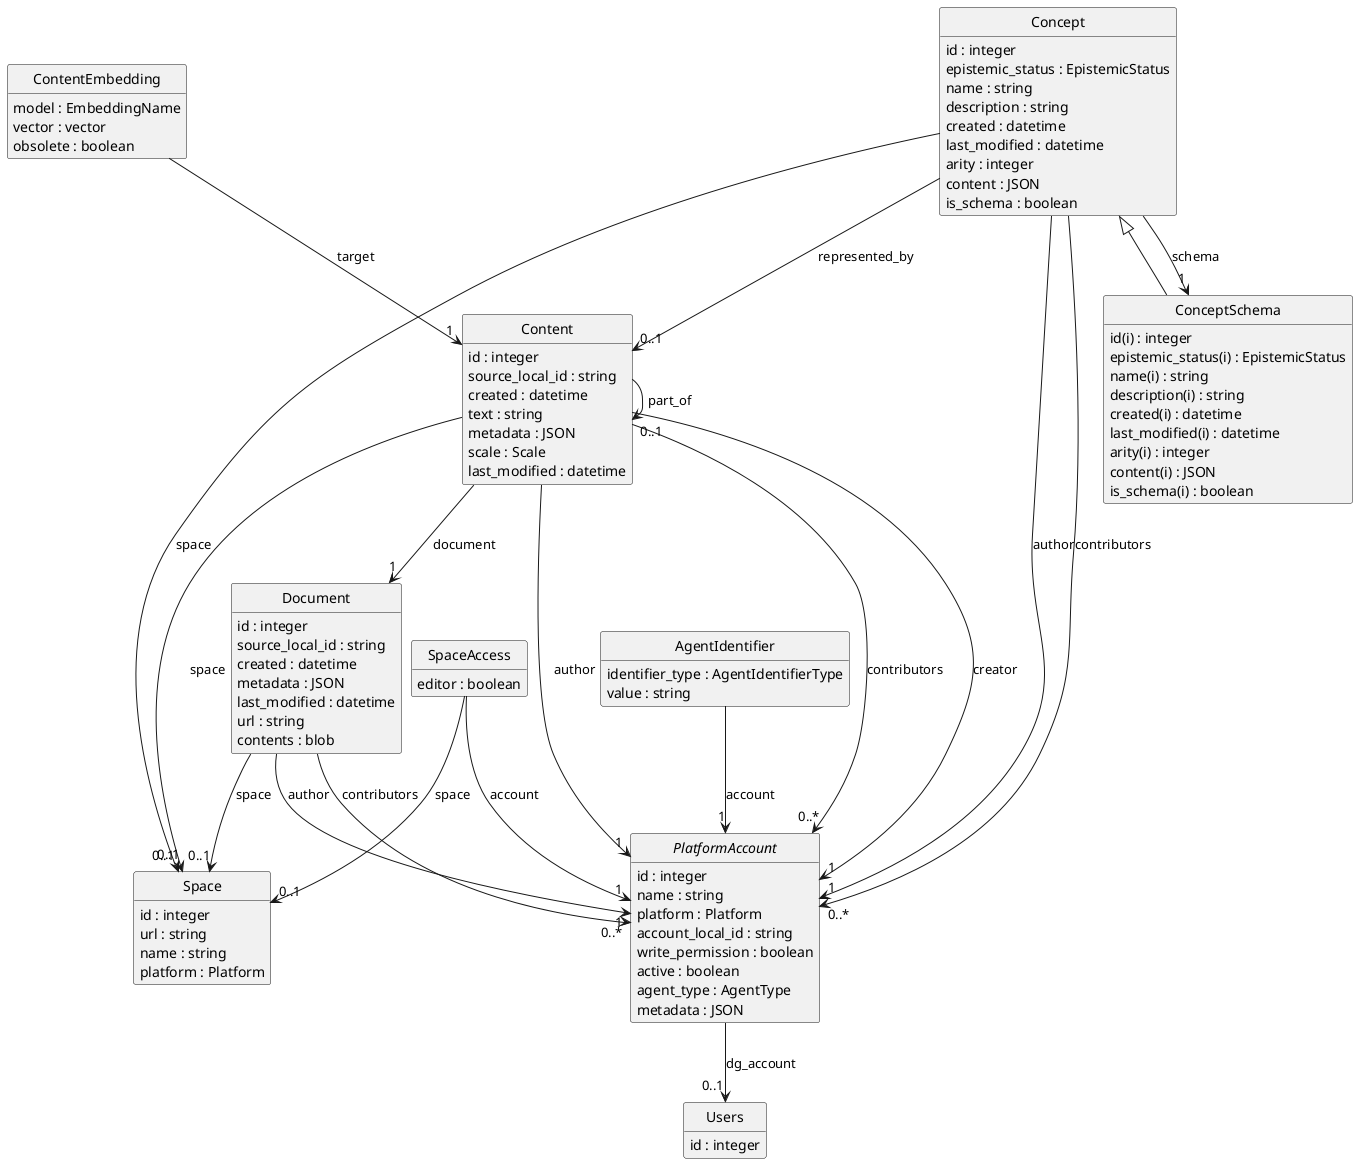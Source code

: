 @startuml
skinparam nodesep 10
hide circle
hide empty members
abstract "PlatformAccount" [[{An account for an agent on a platform}]] {
    {field} id : integer  
    {field} name : string  
    {field} platform : Platform  
    {field} account_local_id : string  
    {field} write_permission : boolean  
    {field} active : boolean  
    {field} agent_type : AgentType  
    {field} metadata : JSON  
}
class "Users" [[{A database user account. Managed by the auth infrastructure.}]] {
    {field} id : integer  
}
"PlatformAccount" --> "0..1" "Users" : "dg_account"
class "SpaceAccess" [[{An access control entry for a space}]] {
    {field} editor : boolean  
}
class "Space" [[{A space on a platform representing a community engaged in a conversation}]] {
    {field} id : integer  
    {field} url : string  
    {field} name : string  
    {field} platform : Platform  
}
"SpaceAccess" --> "1" "PlatformAccount" : "account"
"SpaceAccess" --> "0..1" "Space" : "space"
class "Content" [[{A unit of content}]] {
    {field} id : integer  
    {field} source_local_id : string  
    {field} created : datetime  
    {field} text : string  
    {field} metadata : JSON  
    {field} scale : Scale  
    {field} last_modified : datetime  
}
class "Document" [[{An external document, or a high-level unit on a platform (eg Roam page)}]] {
    {field} id : integer  
    {field} source_local_id : string  
    {field} created : datetime  
    {field} metadata : JSON  
    {field} last_modified : datetime  
    {field} url : string  
    {field} contents : blob  
}
class "Concept" [[{An abstract concept, claim or relation}]] {
    {field} id : integer  
    {field} epistemic_status : EpistemicStatus  
    {field} name : string  
    {field} description : string  
    {field} created : datetime  
    {field} last_modified : datetime  
    {field} arity : integer  
    {field} content : JSON  
    {field} is_schema : boolean  
}
"Content" --> "0..1" "Space" : "space"
"Document" --> "0..1" "Space" : "space"
"Concept" --> "0..1" "Space" : "space"
class "AgentIdentifier" [[{An identifying attribute associated with an agent, can be a basis for unification}]] {
    {field} identifier_type : AgentIdentifierType  
    {field} value : string  
}
"AgentIdentifier" --> "1" "PlatformAccount" : "account"
"Content" --> "1" "PlatformAccount" : "author"
"Document" --> "1" "PlatformAccount" : "author"
"Concept" --> "1" "PlatformAccount" : "author"
"Content" --> "0..*" "PlatformAccount" : "contributors"
"Document" --> "0..*" "PlatformAccount" : "contributors"
"Concept" --> "0..*" "PlatformAccount" : "contributors"
"Content" --> "1" "PlatformAccount" : "creator"
"Content" --> "1" "Document" : "document"
class "ContentEmbedding" [[{An embedding for a piece of content.}]] {
    {field} model : EmbeddingName  
    {field} vector : vector  
    {field} obsolete : boolean  
}
"ContentEmbedding" --> "1" "Content" : "target"
"Content" --> "0..1" "Content" : "part_of"
"Concept" --> "0..1" "Content" : "represented_by"
class "ConceptSchema" [[{A Concept that describes a schema (type) for other concepts}]] {
    {field} id(i) : integer  
    {field} epistemic_status(i) : EpistemicStatus  
    {field} name(i) : string  
    {field} description(i) : string  
    {field} created(i) : datetime  
    {field} last_modified(i) : datetime  
    {field} arity(i) : integer  
    {field} content(i) : JSON  
    {field} is_schema(i) : boolean  
}
"Concept" --> "1" "ConceptSchema" : "schema"
"Concept" ^-- "ConceptSchema"
@enduml

